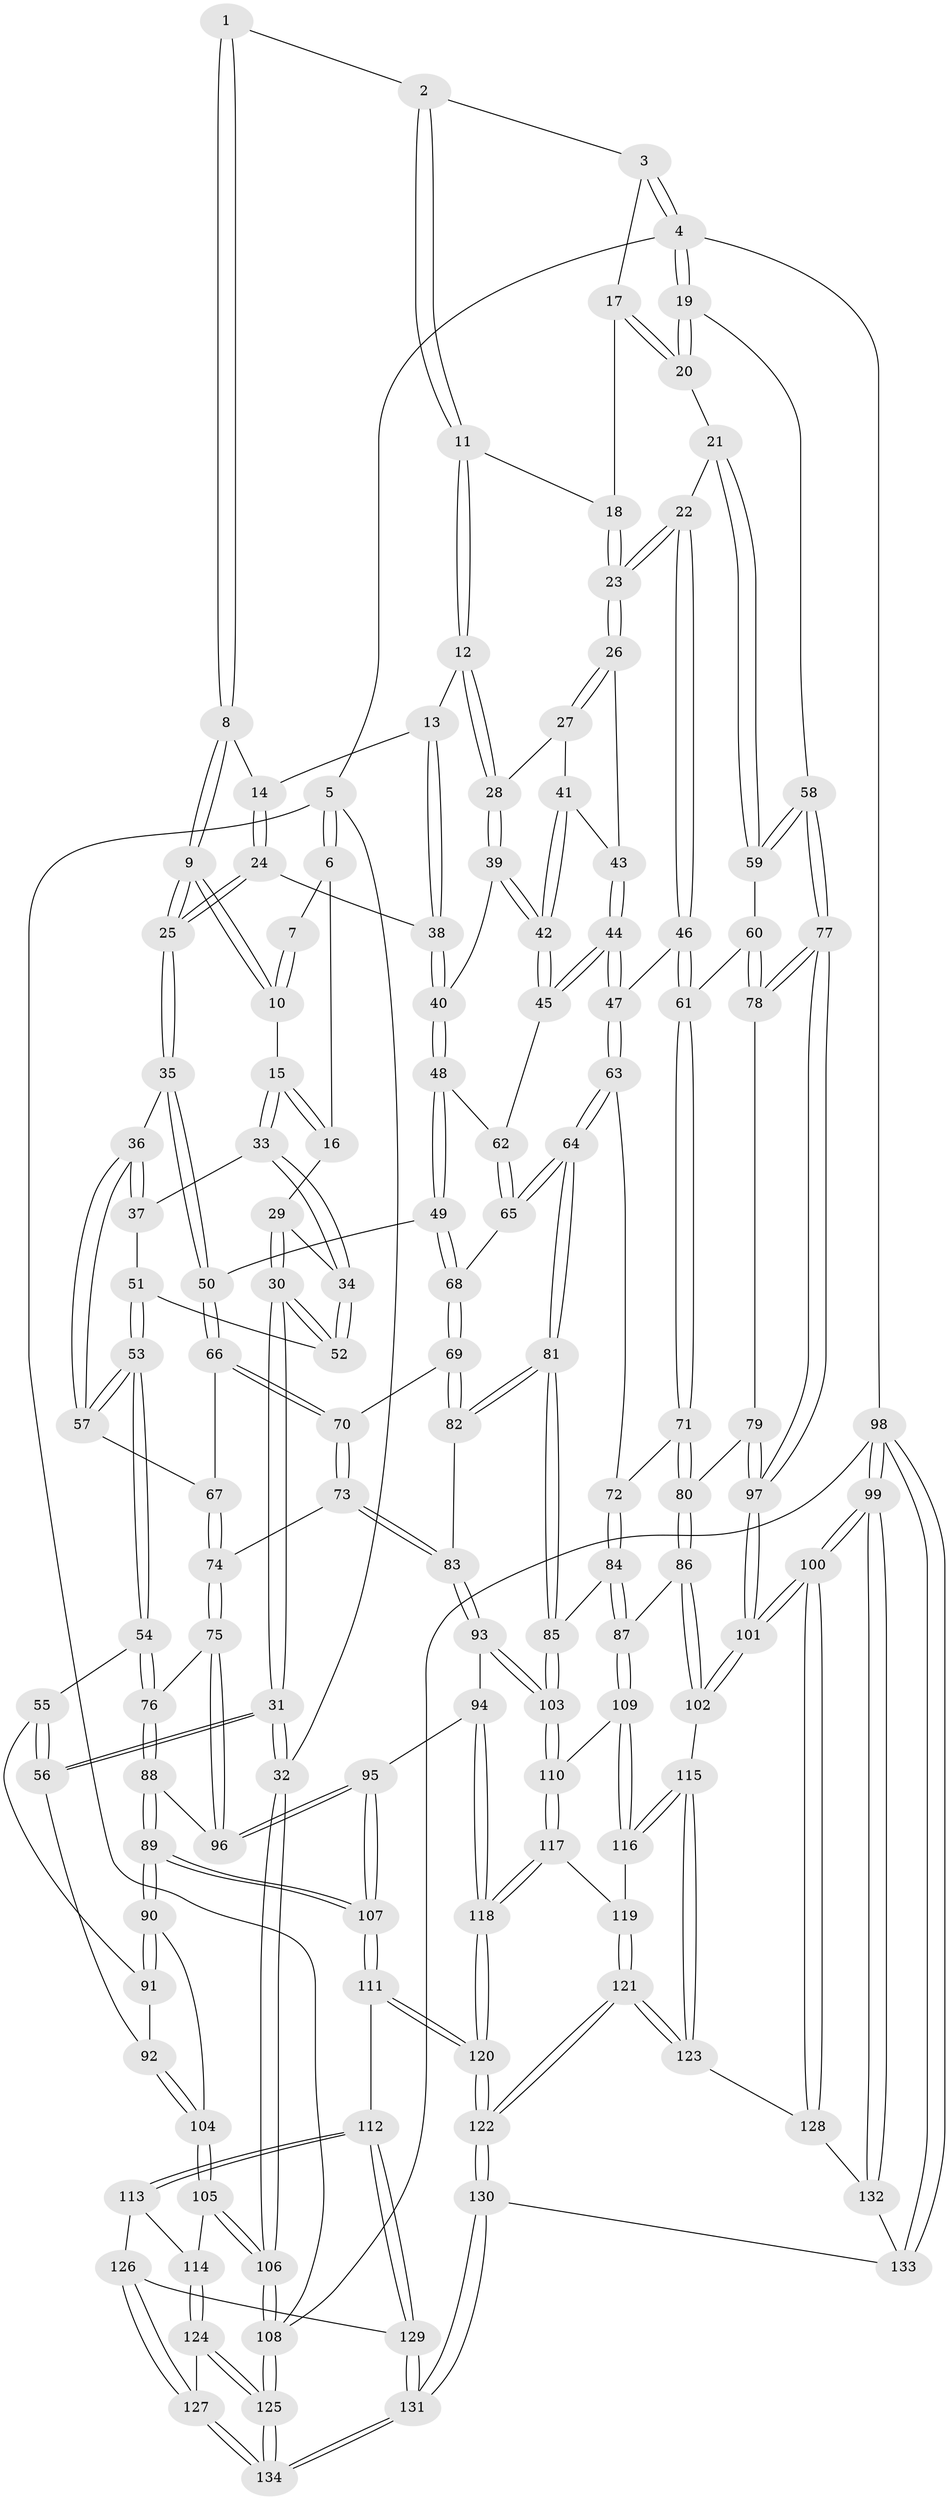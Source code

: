 // Generated by graph-tools (version 1.1) at 2025/03/03/09/25 03:03:12]
// undirected, 134 vertices, 332 edges
graph export_dot {
graph [start="1"]
  node [color=gray90,style=filled];
  1 [pos="+0.5243597126652453+0"];
  2 [pos="+0.6158552085663487+0"];
  3 [pos="+0.9747131847321355+0"];
  4 [pos="+1+0"];
  5 [pos="+0+0"];
  6 [pos="+0.07041990004582577+0"];
  7 [pos="+0.34531667978753167+0"];
  8 [pos="+0.47427497667229496+0.04933912509082789"];
  9 [pos="+0.37062915600812585+0.08073654098090217"];
  10 [pos="+0.35559119823153507+0.06360420593986173"];
  11 [pos="+0.6261030995291866+0.00016876461600848019"];
  12 [pos="+0.6039951623513078+0.07410949958518814"];
  13 [pos="+0.5843714645100584+0.08064946496431466"];
  14 [pos="+0.4767324705437268+0.05038803846998122"];
  15 [pos="+0.2405271875768542+0.07913137631461489"];
  16 [pos="+0.16133964424869657+0.02909397108567786"];
  17 [pos="+0.945075252366025+0"];
  18 [pos="+0.7498875374517419+0.0467232989582508"];
  19 [pos="+1+0.15444495682326756"];
  20 [pos="+0.8747377704189995+0.09036835605602363"];
  21 [pos="+0.8418629084303545+0.1408810074367669"];
  22 [pos="+0.8184383451641267+0.14622536701703323"];
  23 [pos="+0.7823394448830091+0.1250977787726481"];
  24 [pos="+0.4909185507173805+0.15738805355525762"];
  25 [pos="+0.3839577483389666+0.14994274825113788"];
  26 [pos="+0.7697560418051617+0.12497304111579773"];
  27 [pos="+0.6569684147605955+0.11083781959578115"];
  28 [pos="+0.6072115898419203+0.07830915801485558"];
  29 [pos="+0.15305406509038466+0.04163183839103578"];
  30 [pos="+0+0.24790347774078647"];
  31 [pos="+0+0.29333553005575813"];
  32 [pos="+0+0.2927899095650968"];
  33 [pos="+0.23188370186356655+0.14325404502359107"];
  34 [pos="+0.166539585085345+0.1792696209858965"];
  35 [pos="+0.3647931263043357+0.20806372850188384"];
  36 [pos="+0.33056853786291573+0.23443693212794867"];
  37 [pos="+0.26087449766525583+0.18348671566087543"];
  38 [pos="+0.5123274527639164+0.161860718890289"];
  39 [pos="+0.6061185057104215+0.20747855125907344"];
  40 [pos="+0.5301609308867244+0.22242216235605233"];
  41 [pos="+0.6670179035132737+0.15707686135983046"];
  42 [pos="+0.6488816383335163+0.2394131827257208"];
  43 [pos="+0.6950388093713475+0.1781111601321495"];
  44 [pos="+0.7191554068396613+0.2754131879717074"];
  45 [pos="+0.6566658060382943+0.25115574488866005"];
  46 [pos="+0.7443379986125788+0.2745424238073076"];
  47 [pos="+0.7259655299727805+0.27926741280525047"];
  48 [pos="+0.5104038952100101+0.2753190004487301"];
  49 [pos="+0.4968615597558465+0.28630236458302727"];
  50 [pos="+0.477687087003891+0.2814836592985287"];
  51 [pos="+0.19454032641346292+0.21744446785342816"];
  52 [pos="+0.16164192843960287+0.1860441590020653"];
  53 [pos="+0.24359118623481724+0.33281551850813784"];
  54 [pos="+0.21024751093859512+0.3696911326082701"];
  55 [pos="+0.20496828901603617+0.3702183047532003"];
  56 [pos="+0+0.3509340689357584"];
  57 [pos="+0.2973271931260015+0.29961077893638516"];
  58 [pos="+1+0.22586086014791393"];
  59 [pos="+0.9575297415864394+0.2552501410296543"];
  60 [pos="+0.8994568060694437+0.3273933480064417"];
  61 [pos="+0.8384373698989727+0.3417740572996395"];
  62 [pos="+0.5947149066811555+0.29283917546000676"];
  63 [pos="+0.6977812295186513+0.3416089276632338"];
  64 [pos="+0.6489009985862488+0.40319977450117306"];
  65 [pos="+0.6110765523305419+0.3747574545467434"];
  66 [pos="+0.3984801637889159+0.34112795085073827"];
  67 [pos="+0.33032795590694425+0.3219555892605819"];
  68 [pos="+0.505501648543928+0.3635514749935384"];
  69 [pos="+0.4991440058328092+0.3756273506476072"];
  70 [pos="+0.43678824890881984+0.40150272459679903"];
  71 [pos="+0.8216838165730952+0.39244592131614375"];
  72 [pos="+0.7823050653724105+0.41837592389072814"];
  73 [pos="+0.40338471586754676+0.4463647410206742"];
  74 [pos="+0.39580886523952874+0.4478822878144046"];
  75 [pos="+0.39499491672134035+0.44836809351391227"];
  76 [pos="+0.2212531639109882+0.38501643274497366"];
  77 [pos="+1+0.3088002520195603"];
  78 [pos="+0.9300621901813647+0.38895813260607515"];
  79 [pos="+0.948042854483294+0.4503803255463643"];
  80 [pos="+0.8771116174596364+0.4848520188097087"];
  81 [pos="+0.653618095916149+0.48408467739408284"];
  82 [pos="+0.5265859158066791+0.44756557723629303"];
  83 [pos="+0.4747934897385891+0.5050011689144055"];
  84 [pos="+0.6999073247867539+0.5317195412669243"];
  85 [pos="+0.6729087985427956+0.524030686767575"];
  86 [pos="+0.8141871601547976+0.5965348645691075"];
  87 [pos="+0.7703508839992438+0.583255128309885"];
  88 [pos="+0.25956348618097347+0.4806649698813467"];
  89 [pos="+0.17769224206955156+0.6014303329485287"];
  90 [pos="+0.16736651555679857+0.5990613252649275"];
  91 [pos="+0.17364468919967738+0.48463631756331405"];
  92 [pos="+0.09632975631692722+0.5190282398996163"];
  93 [pos="+0.49622885665157884+0.6285893035202562"];
  94 [pos="+0.4357562257994306+0.6437389856595626"];
  95 [pos="+0.3628501852406953+0.6563501878885942"];
  96 [pos="+0.33712944284554835+0.5296059142105447"];
  97 [pos="+1+0.5488983456527817"];
  98 [pos="+1+1"];
  99 [pos="+1+1"];
  100 [pos="+1+0.8894998575638912"];
  101 [pos="+1+0.7666019737520292"];
  102 [pos="+0.871895444316005+0.6574623521240659"];
  103 [pos="+0.5263747197606918+0.6354010975373277"];
  104 [pos="+0.13220461364132835+0.5991444562582385"];
  105 [pos="+0+0.6940927324535227"];
  106 [pos="+0+0.6580684037720693"];
  107 [pos="+0.3114333507423344+0.7022181797012707"];
  108 [pos="+0+1"];
  109 [pos="+0.6736381095986652+0.7248662820476702"];
  110 [pos="+0.5392414289701755+0.6589971973329701"];
  111 [pos="+0.2930810265465252+0.7799301903415208"];
  112 [pos="+0.27534238963172997+0.7935012607895181"];
  113 [pos="+0.11328880848742064+0.7927385321255637"];
  114 [pos="+0.09350446148048179+0.7883805134793562"];
  115 [pos="+0.7511211261749329+0.8178420273637297"];
  116 [pos="+0.6950786910654111+0.7869451118765669"];
  117 [pos="+0.5484896682197828+0.7823834220921821"];
  118 [pos="+0.48324914403323554+0.8319963263863328"];
  119 [pos="+0.601625005701233+0.818954164208536"];
  120 [pos="+0.43469395557237805+0.880922455877978"];
  121 [pos="+0.595861119119673+0.9942821374517762"];
  122 [pos="+0.5319039252857863+1"];
  123 [pos="+0.7580710927650233+0.8425275598626353"];
  124 [pos="+0.08936192452240133+0.7975221129512234"];
  125 [pos="+0+1"];
  126 [pos="+0.13191691156799476+0.9157667902454018"];
  127 [pos="+0.0511331953649394+1"];
  128 [pos="+0.7830821587938399+0.8643382654336326"];
  129 [pos="+0.2500139276792786+0.8883641811117243"];
  130 [pos="+0.5318225693637678+1"];
  131 [pos="+0.23518433010393403+1"];
  132 [pos="+0.7915356613960866+0.9367618567320096"];
  133 [pos="+0.6812974527067303+1"];
  134 [pos="+0+1"];
  1 -- 2;
  1 -- 8;
  1 -- 8;
  2 -- 3;
  2 -- 11;
  2 -- 11;
  3 -- 4;
  3 -- 4;
  3 -- 17;
  4 -- 5;
  4 -- 19;
  4 -- 19;
  4 -- 98;
  5 -- 6;
  5 -- 6;
  5 -- 32;
  5 -- 108;
  6 -- 7;
  6 -- 16;
  7 -- 10;
  7 -- 10;
  8 -- 9;
  8 -- 9;
  8 -- 14;
  9 -- 10;
  9 -- 10;
  9 -- 25;
  9 -- 25;
  10 -- 15;
  11 -- 12;
  11 -- 12;
  11 -- 18;
  12 -- 13;
  12 -- 28;
  12 -- 28;
  13 -- 14;
  13 -- 38;
  13 -- 38;
  14 -- 24;
  14 -- 24;
  15 -- 16;
  15 -- 16;
  15 -- 33;
  15 -- 33;
  16 -- 29;
  17 -- 18;
  17 -- 20;
  17 -- 20;
  18 -- 23;
  18 -- 23;
  19 -- 20;
  19 -- 20;
  19 -- 58;
  20 -- 21;
  21 -- 22;
  21 -- 59;
  21 -- 59;
  22 -- 23;
  22 -- 23;
  22 -- 46;
  22 -- 46;
  23 -- 26;
  23 -- 26;
  24 -- 25;
  24 -- 25;
  24 -- 38;
  25 -- 35;
  25 -- 35;
  26 -- 27;
  26 -- 27;
  26 -- 43;
  27 -- 28;
  27 -- 41;
  28 -- 39;
  28 -- 39;
  29 -- 30;
  29 -- 30;
  29 -- 34;
  30 -- 31;
  30 -- 31;
  30 -- 52;
  30 -- 52;
  31 -- 32;
  31 -- 32;
  31 -- 56;
  31 -- 56;
  32 -- 106;
  32 -- 106;
  33 -- 34;
  33 -- 34;
  33 -- 37;
  34 -- 52;
  34 -- 52;
  35 -- 36;
  35 -- 50;
  35 -- 50;
  36 -- 37;
  36 -- 37;
  36 -- 57;
  36 -- 57;
  37 -- 51;
  38 -- 40;
  38 -- 40;
  39 -- 40;
  39 -- 42;
  39 -- 42;
  40 -- 48;
  40 -- 48;
  41 -- 42;
  41 -- 42;
  41 -- 43;
  42 -- 45;
  42 -- 45;
  43 -- 44;
  43 -- 44;
  44 -- 45;
  44 -- 45;
  44 -- 47;
  44 -- 47;
  45 -- 62;
  46 -- 47;
  46 -- 61;
  46 -- 61;
  47 -- 63;
  47 -- 63;
  48 -- 49;
  48 -- 49;
  48 -- 62;
  49 -- 50;
  49 -- 68;
  49 -- 68;
  50 -- 66;
  50 -- 66;
  51 -- 52;
  51 -- 53;
  51 -- 53;
  53 -- 54;
  53 -- 54;
  53 -- 57;
  53 -- 57;
  54 -- 55;
  54 -- 76;
  54 -- 76;
  55 -- 56;
  55 -- 56;
  55 -- 91;
  56 -- 92;
  57 -- 67;
  58 -- 59;
  58 -- 59;
  58 -- 77;
  58 -- 77;
  59 -- 60;
  60 -- 61;
  60 -- 78;
  60 -- 78;
  61 -- 71;
  61 -- 71;
  62 -- 65;
  62 -- 65;
  63 -- 64;
  63 -- 64;
  63 -- 72;
  64 -- 65;
  64 -- 65;
  64 -- 81;
  64 -- 81;
  65 -- 68;
  66 -- 67;
  66 -- 70;
  66 -- 70;
  67 -- 74;
  67 -- 74;
  68 -- 69;
  68 -- 69;
  69 -- 70;
  69 -- 82;
  69 -- 82;
  70 -- 73;
  70 -- 73;
  71 -- 72;
  71 -- 80;
  71 -- 80;
  72 -- 84;
  72 -- 84;
  73 -- 74;
  73 -- 83;
  73 -- 83;
  74 -- 75;
  74 -- 75;
  75 -- 76;
  75 -- 96;
  75 -- 96;
  76 -- 88;
  76 -- 88;
  77 -- 78;
  77 -- 78;
  77 -- 97;
  77 -- 97;
  78 -- 79;
  79 -- 80;
  79 -- 97;
  79 -- 97;
  80 -- 86;
  80 -- 86;
  81 -- 82;
  81 -- 82;
  81 -- 85;
  81 -- 85;
  82 -- 83;
  83 -- 93;
  83 -- 93;
  84 -- 85;
  84 -- 87;
  84 -- 87;
  85 -- 103;
  85 -- 103;
  86 -- 87;
  86 -- 102;
  86 -- 102;
  87 -- 109;
  87 -- 109;
  88 -- 89;
  88 -- 89;
  88 -- 96;
  89 -- 90;
  89 -- 90;
  89 -- 107;
  89 -- 107;
  90 -- 91;
  90 -- 91;
  90 -- 104;
  91 -- 92;
  92 -- 104;
  92 -- 104;
  93 -- 94;
  93 -- 103;
  93 -- 103;
  94 -- 95;
  94 -- 118;
  94 -- 118;
  95 -- 96;
  95 -- 96;
  95 -- 107;
  95 -- 107;
  97 -- 101;
  97 -- 101;
  98 -- 99;
  98 -- 99;
  98 -- 133;
  98 -- 133;
  98 -- 108;
  99 -- 100;
  99 -- 100;
  99 -- 132;
  99 -- 132;
  100 -- 101;
  100 -- 101;
  100 -- 128;
  100 -- 128;
  101 -- 102;
  101 -- 102;
  102 -- 115;
  103 -- 110;
  103 -- 110;
  104 -- 105;
  104 -- 105;
  105 -- 106;
  105 -- 106;
  105 -- 114;
  106 -- 108;
  106 -- 108;
  107 -- 111;
  107 -- 111;
  108 -- 125;
  108 -- 125;
  109 -- 110;
  109 -- 116;
  109 -- 116;
  110 -- 117;
  110 -- 117;
  111 -- 112;
  111 -- 120;
  111 -- 120;
  112 -- 113;
  112 -- 113;
  112 -- 129;
  112 -- 129;
  113 -- 114;
  113 -- 126;
  114 -- 124;
  114 -- 124;
  115 -- 116;
  115 -- 116;
  115 -- 123;
  115 -- 123;
  116 -- 119;
  117 -- 118;
  117 -- 118;
  117 -- 119;
  118 -- 120;
  118 -- 120;
  119 -- 121;
  119 -- 121;
  120 -- 122;
  120 -- 122;
  121 -- 122;
  121 -- 122;
  121 -- 123;
  121 -- 123;
  122 -- 130;
  122 -- 130;
  123 -- 128;
  124 -- 125;
  124 -- 125;
  124 -- 127;
  125 -- 134;
  125 -- 134;
  126 -- 127;
  126 -- 127;
  126 -- 129;
  127 -- 134;
  127 -- 134;
  128 -- 132;
  129 -- 131;
  129 -- 131;
  130 -- 131;
  130 -- 131;
  130 -- 133;
  131 -- 134;
  131 -- 134;
  132 -- 133;
}
